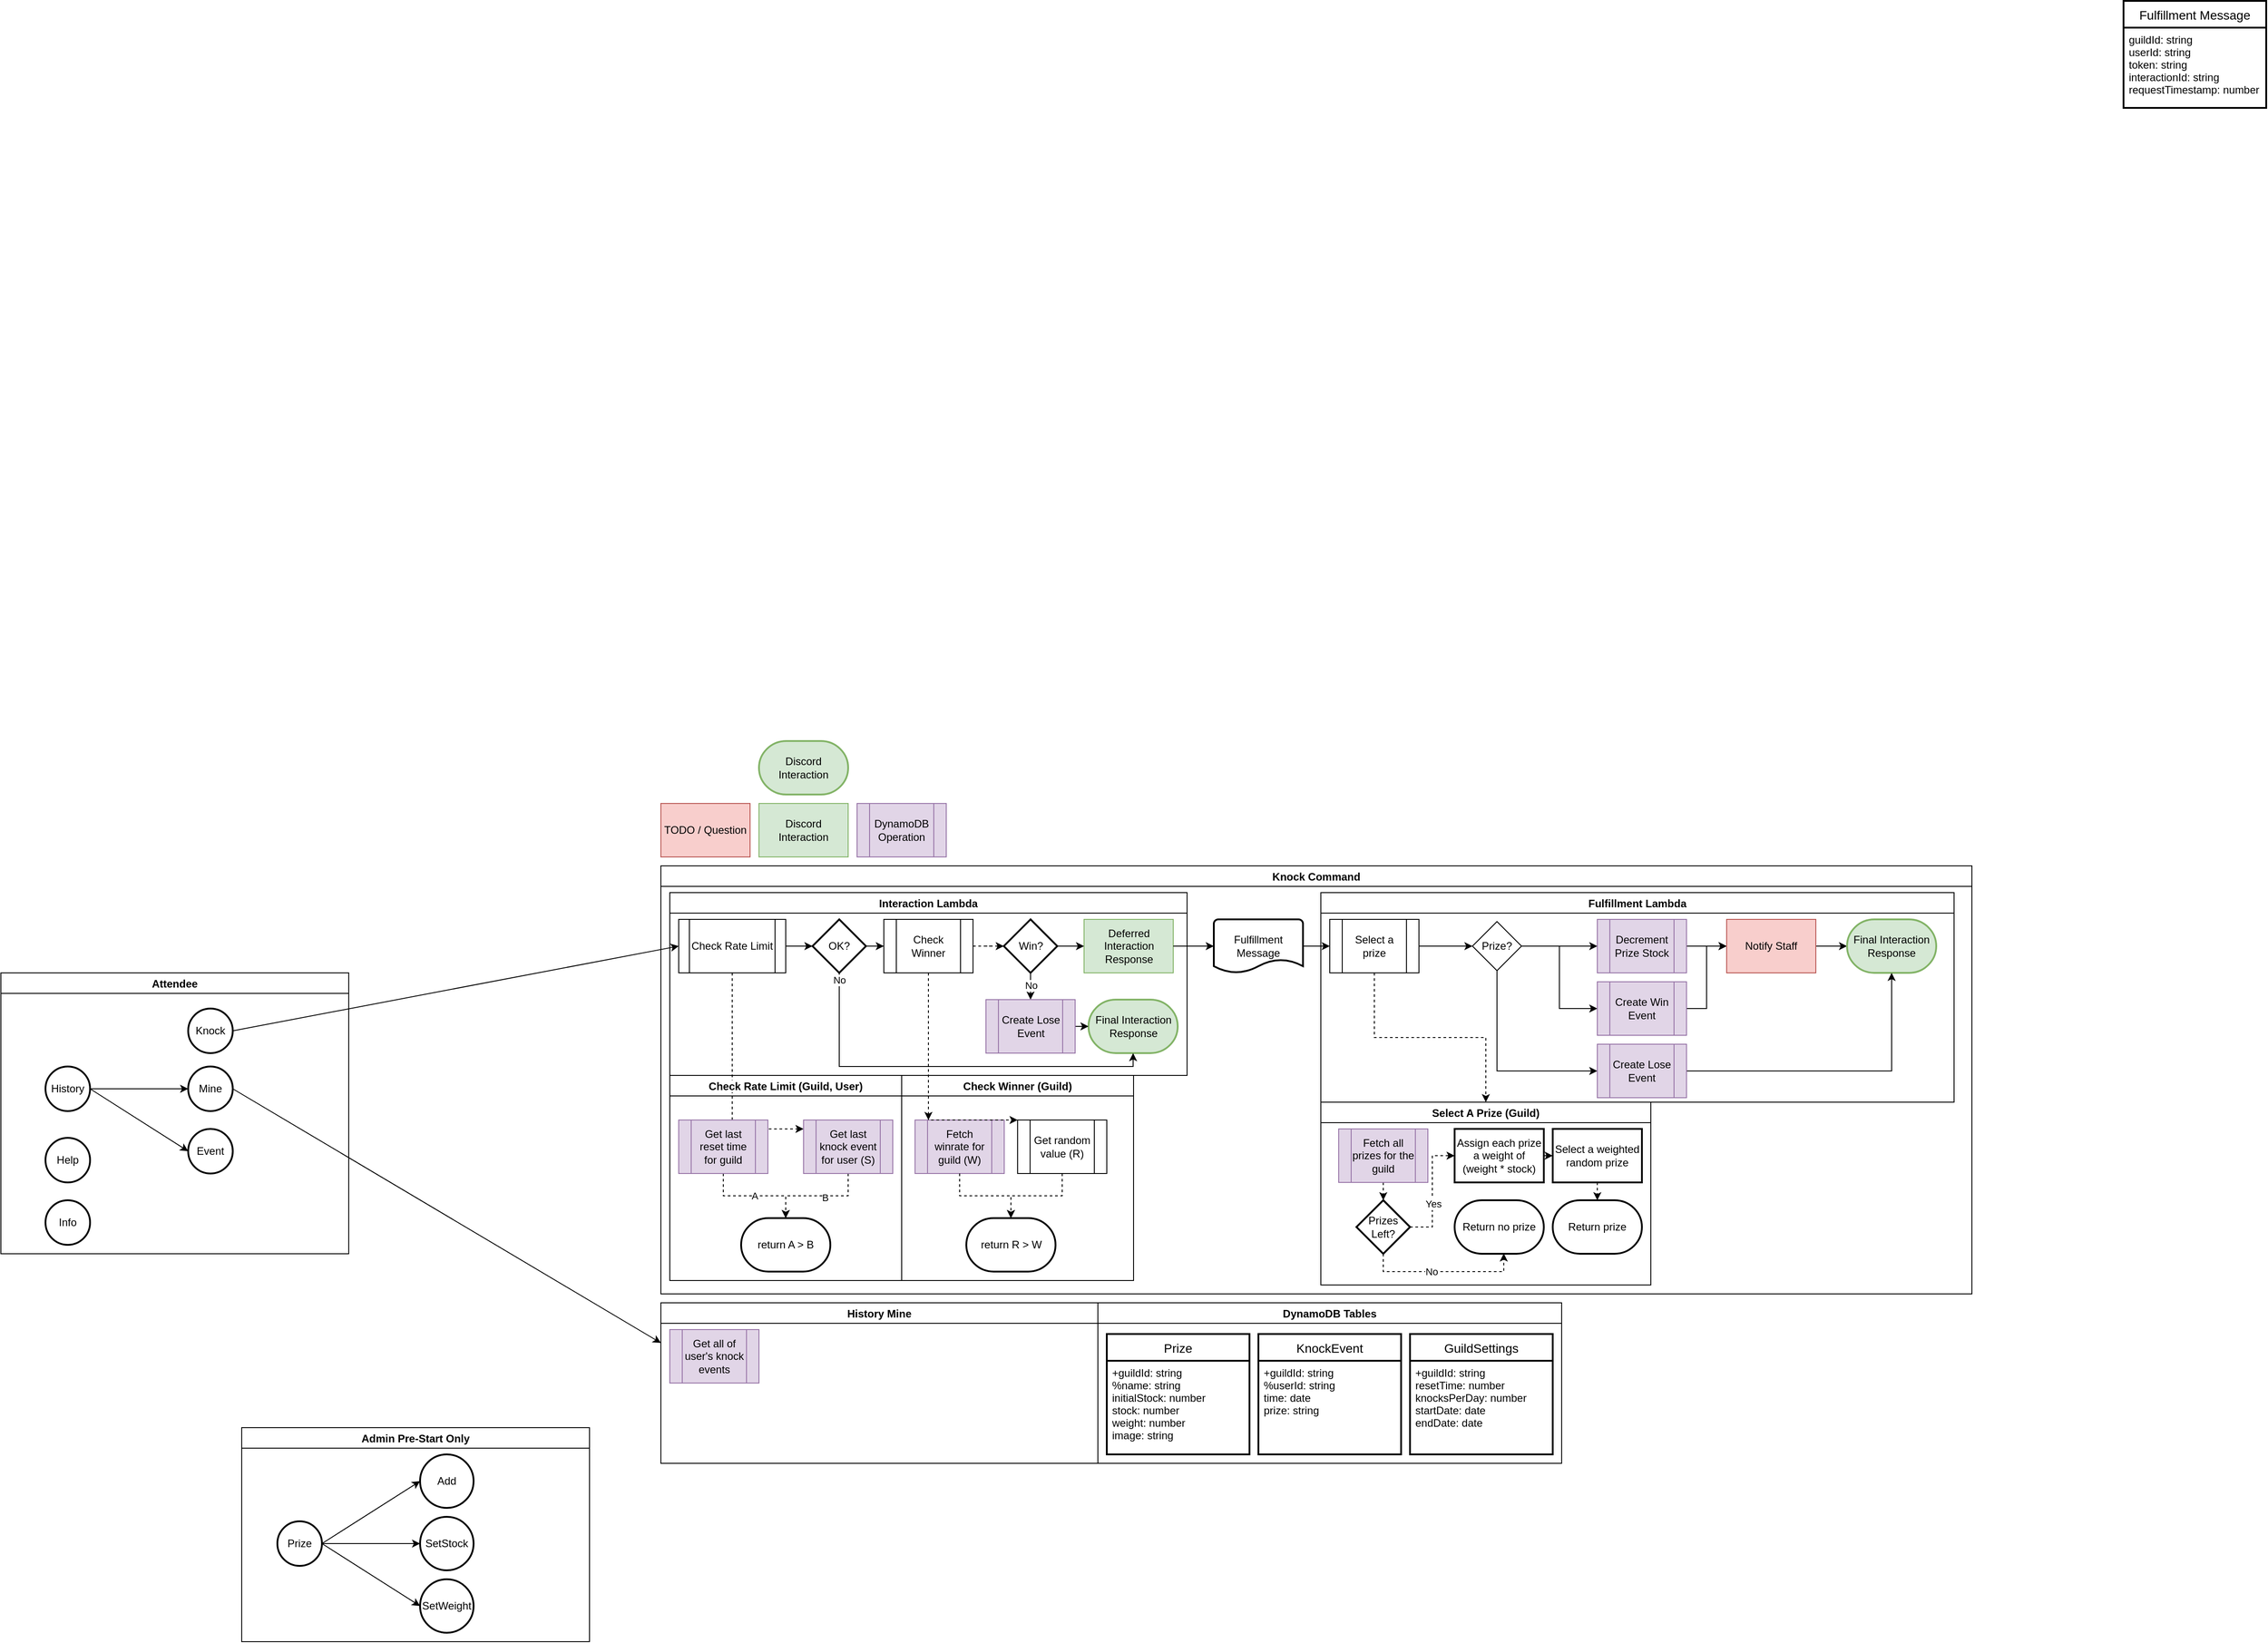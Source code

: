 <mxfile version="15.5.1" type="github">
  <diagram id="L7QY4okVQJp5hipJDfsT" name="Page-1">
    <mxGraphModel dx="3422" dy="1183" grid="1" gridSize="10" guides="1" tooltips="1" connect="1" arrows="1" fold="1" page="0" pageScale="1" pageWidth="850" pageHeight="1100" math="0" shadow="0">
      <root>
        <mxCell id="0" />
        <mxCell id="1" parent="0" />
        <mxCell id="FSJdYfOo43uuLk9ThQoz-45" value="DynamoDB Operation" style="verticalLabelPosition=middle;verticalAlign=middle;html=1;shape=process;whiteSpace=wrap;size=0.14;arcSize=6;labelPosition=center;align=center;fillColor=#e1d5e7;strokeColor=#9673a6;" parent="1" vertex="1">
          <mxGeometry x="-990" y="780" width="100" height="60" as="geometry" />
        </mxCell>
        <mxCell id="FSJdYfOo43uuLk9ThQoz-57" value="Fulfillment Message" style="swimlane;childLayout=stackLayout;horizontal=1;startSize=30;horizontalStack=0;fontSize=14;fontStyle=0;strokeWidth=2;resizeParent=0;resizeLast=1;shadow=0;dashed=0;align=center;" parent="1" vertex="1">
          <mxGeometry x="430" y="-120" width="160" height="120" as="geometry" />
        </mxCell>
        <mxCell id="FSJdYfOo43uuLk9ThQoz-58" value="guildId: string&#xa;userId: string&#xa;token: string&#xa;interactionId: string&#xa;requestTimestamp: number" style="align=left;strokeColor=none;fillColor=none;spacingLeft=4;fontSize=12;verticalAlign=top;resizable=0;rotatable=0;part=1;" parent="FSJdYfOo43uuLk9ThQoz-57" vertex="1">
          <mxGeometry y="30" width="160" height="90" as="geometry" />
        </mxCell>
        <mxCell id="FSJdYfOo43uuLk9ThQoz-123" value="DynamoDB Tables" style="swimlane;rounded=0;sketch=0;" parent="1" vertex="1">
          <mxGeometry x="-720" y="1340" width="520" height="180" as="geometry" />
        </mxCell>
        <mxCell id="FSJdYfOo43uuLk9ThQoz-79" value="Prize" style="swimlane;childLayout=stackLayout;horizontal=1;startSize=30;horizontalStack=0;fontSize=14;fontStyle=0;strokeWidth=2;resizeParent=0;resizeLast=1;shadow=0;dashed=0;align=center;" parent="FSJdYfOo43uuLk9ThQoz-123" vertex="1">
          <mxGeometry x="10" y="35" width="160" height="135" as="geometry" />
        </mxCell>
        <mxCell id="FSJdYfOo43uuLk9ThQoz-80" value="+guildId: string&#xa;%name: string&#xa;initialStock: number&#xa;stock: number&#xa;weight: number&#xa;image: string" style="align=left;strokeColor=none;fillColor=none;spacingLeft=4;fontSize=12;verticalAlign=top;resizable=0;rotatable=0;part=1;" parent="FSJdYfOo43uuLk9ThQoz-79" vertex="1">
          <mxGeometry y="30" width="160" height="105" as="geometry" />
        </mxCell>
        <mxCell id="FSJdYfOo43uuLk9ThQoz-119" value="KnockEvent" style="swimlane;childLayout=stackLayout;horizontal=1;startSize=30;horizontalStack=0;fontSize=14;fontStyle=0;strokeWidth=2;resizeParent=0;resizeLast=1;shadow=0;dashed=0;align=center;" parent="FSJdYfOo43uuLk9ThQoz-123" vertex="1">
          <mxGeometry x="180" y="35" width="160" height="135" as="geometry" />
        </mxCell>
        <mxCell id="FSJdYfOo43uuLk9ThQoz-120" value="+guildId: string&#xa;%userId: string&#xa;time: date&#xa;prize: string&#xa;" style="align=left;strokeColor=none;fillColor=none;spacingLeft=4;fontSize=12;verticalAlign=top;resizable=0;rotatable=0;part=1;" parent="FSJdYfOo43uuLk9ThQoz-119" vertex="1">
          <mxGeometry y="30" width="160" height="105" as="geometry" />
        </mxCell>
        <mxCell id="oSzb1QnaF82HAAy8h1gA-98" value="GuildSettings" style="swimlane;childLayout=stackLayout;horizontal=1;startSize=30;horizontalStack=0;fontSize=14;fontStyle=0;strokeWidth=2;resizeParent=0;resizeLast=1;shadow=0;dashed=0;align=center;" vertex="1" parent="FSJdYfOo43uuLk9ThQoz-123">
          <mxGeometry x="350" y="35" width="160" height="135" as="geometry" />
        </mxCell>
        <mxCell id="oSzb1QnaF82HAAy8h1gA-99" value="+guildId: string&#xa;resetTime: number&#xa;knocksPerDay: number&#xa;startDate: date&#xa;endDate: date" style="align=left;strokeColor=none;fillColor=none;spacingLeft=4;fontSize=12;verticalAlign=top;resizable=0;rotatable=0;part=1;" vertex="1" parent="oSzb1QnaF82HAAy8h1gA-98">
          <mxGeometry y="30" width="160" height="105" as="geometry" />
        </mxCell>
        <mxCell id="FSJdYfOo43uuLk9ThQoz-125" value="Discord Interaction" style="strokeWidth=2;html=1;shape=mxgraph.flowchart.terminator;whiteSpace=wrap;verticalAlign=middle;fillColor=#d5e8d4;strokeColor=#82b366;" parent="1" vertex="1">
          <mxGeometry x="-1100" y="710" width="100" height="60" as="geometry" />
        </mxCell>
        <mxCell id="FSJdYfOo43uuLk9ThQoz-137" value="TODO / Question" style="rounded=0;whiteSpace=wrap;html=1;absoluteArcSize=1;arcSize=14;strokeWidth=1;sketch=0;fillColor=#f8cecc;strokeColor=#b85450;" parent="1" vertex="1">
          <mxGeometry x="-1210" y="780" width="100" height="60" as="geometry" />
        </mxCell>
        <mxCell id="FSJdYfOo43uuLk9ThQoz-141" value="Discord Interaction" style="rounded=0;whiteSpace=wrap;html=1;absoluteArcSize=1;arcSize=14;strokeWidth=1;sketch=0;fillColor=#d5e8d4;strokeColor=#82b366;" parent="1" vertex="1">
          <mxGeometry x="-1100" y="780" width="100" height="60" as="geometry" />
        </mxCell>
        <mxCell id="oSzb1QnaF82HAAy8h1gA-28" style="rounded=0;sketch=0;orthogonalLoop=1;jettySize=auto;html=1;exitX=1;exitY=0.5;exitDx=0;exitDy=0;exitPerimeter=0;entryX=0;entryY=0.5;entryDx=0;entryDy=0;strokeColor=default;" edge="1" parent="1" source="oSzb1QnaF82HAAy8h1gA-6" target="oSzb1QnaF82HAAy8h1gA-12">
          <mxGeometry relative="1" as="geometry" />
        </mxCell>
        <mxCell id="oSzb1QnaF82HAAy8h1gA-84" value="Admin Pre-Start Only" style="swimlane;rounded=0;labelBackgroundColor=default;sketch=0;" vertex="1" parent="1">
          <mxGeometry x="-1680" y="1480" width="390" height="240" as="geometry" />
        </mxCell>
        <mxCell id="oSzb1QnaF82HAAy8h1gA-66" value="Add" style="strokeWidth=2;html=1;shape=mxgraph.flowchart.start_2;whiteSpace=wrap;rounded=0;sketch=0;fillColor=none;" vertex="1" parent="oSzb1QnaF82HAAy8h1gA-84">
          <mxGeometry x="200" y="30" width="60" height="60" as="geometry" />
        </mxCell>
        <mxCell id="oSzb1QnaF82HAAy8h1gA-74" style="edgeStyle=none;rounded=0;sketch=0;orthogonalLoop=1;jettySize=auto;html=1;exitX=1;exitY=0.5;exitDx=0;exitDy=0;exitPerimeter=0;entryX=0;entryY=0.5;entryDx=0;entryDy=0;entryPerimeter=0;strokeColor=default;" edge="1" parent="oSzb1QnaF82HAAy8h1gA-84" source="oSzb1QnaF82HAAy8h1gA-69" target="oSzb1QnaF82HAAy8h1gA-66">
          <mxGeometry relative="1" as="geometry" />
        </mxCell>
        <mxCell id="oSzb1QnaF82HAAy8h1gA-69" value="Prize" style="strokeWidth=2;html=1;shape=mxgraph.flowchart.start_2;whiteSpace=wrap;rounded=0;sketch=0;fillColor=none;" vertex="1" parent="oSzb1QnaF82HAAy8h1gA-84">
          <mxGeometry x="40" y="105" width="50" height="50" as="geometry" />
        </mxCell>
        <mxCell id="oSzb1QnaF82HAAy8h1gA-80" value="SetStock" style="strokeWidth=2;html=1;shape=mxgraph.flowchart.start_2;whiteSpace=wrap;rounded=0;sketch=0;fillColor=none;" vertex="1" parent="oSzb1QnaF82HAAy8h1gA-84">
          <mxGeometry x="200" y="100" width="60" height="60" as="geometry" />
        </mxCell>
        <mxCell id="oSzb1QnaF82HAAy8h1gA-81" style="edgeStyle=none;rounded=0;sketch=0;orthogonalLoop=1;jettySize=auto;html=1;exitX=1;exitY=0.5;exitDx=0;exitDy=0;exitPerimeter=0;entryX=0;entryY=0.5;entryDx=0;entryDy=0;entryPerimeter=0;strokeColor=default;" edge="1" parent="oSzb1QnaF82HAAy8h1gA-84" source="oSzb1QnaF82HAAy8h1gA-69" target="oSzb1QnaF82HAAy8h1gA-80">
          <mxGeometry relative="1" as="geometry" />
        </mxCell>
        <mxCell id="oSzb1QnaF82HAAy8h1gA-82" value="SetWeight" style="strokeWidth=2;html=1;shape=mxgraph.flowchart.start_2;whiteSpace=wrap;rounded=0;sketch=0;fillColor=none;" vertex="1" parent="oSzb1QnaF82HAAy8h1gA-84">
          <mxGeometry x="200" y="170" width="60" height="60" as="geometry" />
        </mxCell>
        <mxCell id="oSzb1QnaF82HAAy8h1gA-83" style="edgeStyle=none;rounded=0;sketch=0;orthogonalLoop=1;jettySize=auto;html=1;exitX=1;exitY=0.5;exitDx=0;exitDy=0;exitPerimeter=0;entryX=0;entryY=0.5;entryDx=0;entryDy=0;entryPerimeter=0;strokeColor=default;" edge="1" parent="oSzb1QnaF82HAAy8h1gA-84" source="oSzb1QnaF82HAAy8h1gA-69" target="oSzb1QnaF82HAAy8h1gA-82">
          <mxGeometry relative="1" as="geometry" />
        </mxCell>
        <mxCell id="oSzb1QnaF82HAAy8h1gA-85" value="Attendee" style="swimlane;rounded=0;labelBackgroundColor=default;sketch=0;" vertex="1" parent="1">
          <mxGeometry x="-1950" y="970" width="390" height="315" as="geometry" />
        </mxCell>
        <mxCell id="oSzb1QnaF82HAAy8h1gA-6" value="Knock" style="strokeWidth=2;html=1;shape=mxgraph.flowchart.start_2;whiteSpace=wrap;rounded=0;sketch=0;fillColor=none;" vertex="1" parent="oSzb1QnaF82HAAy8h1gA-85">
          <mxGeometry x="210" y="40" width="50" height="50" as="geometry" />
        </mxCell>
        <mxCell id="oSzb1QnaF82HAAy8h1gA-89" style="edgeStyle=none;rounded=0;sketch=0;orthogonalLoop=1;jettySize=auto;html=1;exitX=1;exitY=0.5;exitDx=0;exitDy=0;exitPerimeter=0;entryX=0;entryY=0.5;entryDx=0;entryDy=0;entryPerimeter=0;strokeColor=default;" edge="1" parent="oSzb1QnaF82HAAy8h1gA-85" source="oSzb1QnaF82HAAy8h1gA-67" target="oSzb1QnaF82HAAy8h1gA-87">
          <mxGeometry relative="1" as="geometry" />
        </mxCell>
        <mxCell id="oSzb1QnaF82HAAy8h1gA-90" style="edgeStyle=none;rounded=0;sketch=0;orthogonalLoop=1;jettySize=auto;html=1;exitX=1;exitY=0.5;exitDx=0;exitDy=0;exitPerimeter=0;entryX=0;entryY=0.5;entryDx=0;entryDy=0;entryPerimeter=0;strokeColor=default;" edge="1" parent="oSzb1QnaF82HAAy8h1gA-85" source="oSzb1QnaF82HAAy8h1gA-67" target="oSzb1QnaF82HAAy8h1gA-88">
          <mxGeometry relative="1" as="geometry" />
        </mxCell>
        <mxCell id="oSzb1QnaF82HAAy8h1gA-67" value="History" style="strokeWidth=2;html=1;shape=mxgraph.flowchart.start_2;whiteSpace=wrap;rounded=0;sketch=0;fillColor=none;" vertex="1" parent="oSzb1QnaF82HAAy8h1gA-85">
          <mxGeometry x="50" y="105" width="50" height="50" as="geometry" />
        </mxCell>
        <mxCell id="oSzb1QnaF82HAAy8h1gA-68" value="Help" style="strokeWidth=2;html=1;shape=mxgraph.flowchart.start_2;whiteSpace=wrap;rounded=0;sketch=0;fillColor=none;" vertex="1" parent="oSzb1QnaF82HAAy8h1gA-85">
          <mxGeometry x="50" y="185" width="50" height="50" as="geometry" />
        </mxCell>
        <mxCell id="oSzb1QnaF82HAAy8h1gA-86" value="Info" style="strokeWidth=2;html=1;shape=mxgraph.flowchart.start_2;whiteSpace=wrap;rounded=0;sketch=0;fillColor=none;" vertex="1" parent="oSzb1QnaF82HAAy8h1gA-85">
          <mxGeometry x="50" y="255" width="50" height="50" as="geometry" />
        </mxCell>
        <mxCell id="oSzb1QnaF82HAAy8h1gA-87" value="Mine" style="strokeWidth=2;html=1;shape=mxgraph.flowchart.start_2;whiteSpace=wrap;rounded=0;sketch=0;fillColor=none;" vertex="1" parent="oSzb1QnaF82HAAy8h1gA-85">
          <mxGeometry x="210" y="105" width="50" height="50" as="geometry" />
        </mxCell>
        <mxCell id="oSzb1QnaF82HAAy8h1gA-88" value="Event" style="strokeWidth=2;html=1;shape=mxgraph.flowchart.start_2;whiteSpace=wrap;rounded=0;sketch=0;fillColor=none;" vertex="1" parent="oSzb1QnaF82HAAy8h1gA-85">
          <mxGeometry x="210" y="175" width="50" height="50" as="geometry" />
        </mxCell>
        <mxCell id="oSzb1QnaF82HAAy8h1gA-93" value="Knock Command" style="swimlane;rounded=0;labelBackgroundColor=default;sketch=0;" vertex="1" parent="1">
          <mxGeometry x="-1210" y="850" width="1470" height="480" as="geometry" />
        </mxCell>
        <mxCell id="FSJdYfOo43uuLk9ThQoz-47" value="Fulfillment Message" style="strokeWidth=2;html=1;shape=mxgraph.flowchart.document2;whiteSpace=wrap;size=0.25;verticalAlign=middle;" parent="oSzb1QnaF82HAAy8h1gA-93" vertex="1">
          <mxGeometry x="620" y="60" width="100" height="60" as="geometry" />
        </mxCell>
        <mxCell id="FSJdYfOo43uuLk9ThQoz-62" value="Interaction Lambda" style="swimlane;verticalAlign=middle;" parent="oSzb1QnaF82HAAy8h1gA-93" vertex="1">
          <mxGeometry x="10" y="30" width="580" height="205" as="geometry">
            <mxRectangle x="-190" y="10" width="140" height="23" as="alternateBounds" />
          </mxGeometry>
        </mxCell>
        <mxCell id="FSJdYfOo43uuLk9ThQoz-140" value="Deferred Interaction Response" style="rounded=0;whiteSpace=wrap;html=1;absoluteArcSize=1;arcSize=14;strokeWidth=1;sketch=0;fillColor=#d5e8d4;strokeColor=#82b366;" parent="FSJdYfOo43uuLk9ThQoz-62" vertex="1">
          <mxGeometry x="464.5" y="30" width="100" height="60" as="geometry" />
        </mxCell>
        <mxCell id="FSJdYfOo43uuLk9ThQoz-171" style="edgeStyle=orthogonalEdgeStyle;rounded=0;sketch=0;orthogonalLoop=1;jettySize=auto;html=1;exitX=1;exitY=0.5;exitDx=0;exitDy=0;exitPerimeter=0;entryX=0;entryY=0.5;entryDx=0;entryDy=0;" parent="FSJdYfOo43uuLk9ThQoz-62" source="FSJdYfOo43uuLk9ThQoz-15" target="FSJdYfOo43uuLk9ThQoz-140" edge="1">
          <mxGeometry relative="1" as="geometry" />
        </mxCell>
        <mxCell id="FSJdYfOo43uuLk9ThQoz-10" value="Final Interaction Response" style="strokeWidth=2;html=1;shape=mxgraph.flowchart.terminator;whiteSpace=wrap;fillColor=#d5e8d4;strokeColor=#82b366;" parent="FSJdYfOo43uuLk9ThQoz-62" vertex="1">
          <mxGeometry x="469.5" y="120" width="100" height="60" as="geometry" />
        </mxCell>
        <mxCell id="FSJdYfOo43uuLk9ThQoz-215" style="edgeStyle=orthogonalEdgeStyle;rounded=0;sketch=0;orthogonalLoop=1;jettySize=auto;html=1;exitX=1;exitY=0.5;exitDx=0;exitDy=0;dashed=1;" parent="FSJdYfOo43uuLk9ThQoz-62" source="FSJdYfOo43uuLk9ThQoz-185" target="FSJdYfOo43uuLk9ThQoz-15" edge="1">
          <mxGeometry relative="1" as="geometry" />
        </mxCell>
        <mxCell id="FSJdYfOo43uuLk9ThQoz-185" value="Check Winner" style="verticalLabelPosition=middle;verticalAlign=middle;html=1;shape=process;whiteSpace=wrap;size=0.14;arcSize=6;labelPosition=center;align=center;" parent="FSJdYfOo43uuLk9ThQoz-62" vertex="1">
          <mxGeometry x="240" y="30" width="100" height="60" as="geometry" />
        </mxCell>
        <mxCell id="oSzb1QnaF82HAAy8h1gA-9" style="edgeStyle=orthogonalEdgeStyle;curved=0;rounded=1;sketch=0;orthogonalLoop=1;jettySize=auto;html=1;exitX=0.5;exitY=1;exitDx=0;exitDy=0;exitPerimeter=0;entryX=0.5;entryY=0;entryDx=0;entryDy=0;" edge="1" parent="FSJdYfOo43uuLk9ThQoz-62" source="FSJdYfOo43uuLk9ThQoz-15" target="oSzb1QnaF82HAAy8h1gA-8">
          <mxGeometry relative="1" as="geometry">
            <Array as="points">
              <mxPoint x="404.5" y="100" />
              <mxPoint x="404.5" y="100" />
            </Array>
          </mxGeometry>
        </mxCell>
        <mxCell id="oSzb1QnaF82HAAy8h1gA-11" value="No" style="edgeLabel;html=1;align=center;verticalAlign=middle;resizable=0;points=[];" vertex="1" connectable="0" parent="oSzb1QnaF82HAAy8h1gA-9">
          <mxGeometry x="-0.112" relative="1" as="geometry">
            <mxPoint as="offset" />
          </mxGeometry>
        </mxCell>
        <mxCell id="FSJdYfOo43uuLk9ThQoz-15" value="Win?" style="strokeWidth=2;html=1;shape=mxgraph.flowchart.decision;whiteSpace=wrap;" parent="FSJdYfOo43uuLk9ThQoz-62" vertex="1">
          <mxGeometry x="374.5" y="30" width="60" height="60" as="geometry" />
        </mxCell>
        <mxCell id="oSzb1QnaF82HAAy8h1gA-10" style="edgeStyle=orthogonalEdgeStyle;curved=0;rounded=1;sketch=0;orthogonalLoop=1;jettySize=auto;html=1;exitX=1;exitY=0.5;exitDx=0;exitDy=0;entryX=0;entryY=0.5;entryDx=0;entryDy=0;entryPerimeter=0;" edge="1" parent="FSJdYfOo43uuLk9ThQoz-62" source="oSzb1QnaF82HAAy8h1gA-8" target="FSJdYfOo43uuLk9ThQoz-10">
          <mxGeometry relative="1" as="geometry" />
        </mxCell>
        <mxCell id="oSzb1QnaF82HAAy8h1gA-8" value="Create Lose Event" style="verticalLabelPosition=middle;verticalAlign=middle;html=1;shape=process;whiteSpace=wrap;size=0.14;arcSize=6;labelPosition=center;align=center;fillColor=#e1d5e7;strokeColor=#9673a6;" vertex="1" parent="FSJdYfOo43uuLk9ThQoz-62">
          <mxGeometry x="354.5" y="120" width="100" height="60" as="geometry" />
        </mxCell>
        <mxCell id="oSzb1QnaF82HAAy8h1gA-15" style="edgeStyle=orthogonalEdgeStyle;curved=0;rounded=1;sketch=0;orthogonalLoop=1;jettySize=auto;html=1;exitX=1;exitY=0.5;exitDx=0;exitDy=0;entryX=0;entryY=0.5;entryDx=0;entryDy=0;entryPerimeter=0;" edge="1" parent="FSJdYfOo43uuLk9ThQoz-62" source="oSzb1QnaF82HAAy8h1gA-12" target="oSzb1QnaF82HAAy8h1gA-14">
          <mxGeometry relative="1" as="geometry" />
        </mxCell>
        <mxCell id="oSzb1QnaF82HAAy8h1gA-12" value="Check Rate Limit" style="shape=process;whiteSpace=wrap;html=1;backgroundOutline=1;rounded=0;sketch=0;" vertex="1" parent="FSJdYfOo43uuLk9ThQoz-62">
          <mxGeometry x="10" y="30" width="120" height="60" as="geometry" />
        </mxCell>
        <mxCell id="oSzb1QnaF82HAAy8h1gA-17" style="edgeStyle=orthogonalEdgeStyle;rounded=0;sketch=0;orthogonalLoop=1;jettySize=auto;html=1;exitX=0.5;exitY=1;exitDx=0;exitDy=0;exitPerimeter=0;entryX=0.5;entryY=1;entryDx=0;entryDy=0;entryPerimeter=0;" edge="1" parent="FSJdYfOo43uuLk9ThQoz-62" source="oSzb1QnaF82HAAy8h1gA-14" target="FSJdYfOo43uuLk9ThQoz-10">
          <mxGeometry relative="1" as="geometry">
            <Array as="points">
              <mxPoint x="190" y="195" />
              <mxPoint x="519" y="195" />
            </Array>
          </mxGeometry>
        </mxCell>
        <mxCell id="oSzb1QnaF82HAAy8h1gA-18" value="No" style="edgeLabel;html=1;align=center;verticalAlign=middle;resizable=0;points=[];" vertex="1" connectable="0" parent="oSzb1QnaF82HAAy8h1gA-17">
          <mxGeometry x="-0.964" relative="1" as="geometry">
            <mxPoint as="offset" />
          </mxGeometry>
        </mxCell>
        <mxCell id="oSzb1QnaF82HAAy8h1gA-19" style="edgeStyle=orthogonalEdgeStyle;rounded=0;sketch=0;orthogonalLoop=1;jettySize=auto;html=1;exitX=1;exitY=0.5;exitDx=0;exitDy=0;exitPerimeter=0;" edge="1" parent="FSJdYfOo43uuLk9ThQoz-62" source="oSzb1QnaF82HAAy8h1gA-14" target="FSJdYfOo43uuLk9ThQoz-185">
          <mxGeometry relative="1" as="geometry" />
        </mxCell>
        <mxCell id="oSzb1QnaF82HAAy8h1gA-14" value="OK?" style="strokeWidth=2;html=1;shape=mxgraph.flowchart.decision;whiteSpace=wrap;" vertex="1" parent="FSJdYfOo43uuLk9ThQoz-62">
          <mxGeometry x="160" y="30" width="60" height="60" as="geometry" />
        </mxCell>
        <mxCell id="FSJdYfOo43uuLk9ThQoz-63" value="Fulfillment Lambda" style="swimlane;verticalAlign=middle;" parent="oSzb1QnaF82HAAy8h1gA-93" vertex="1">
          <mxGeometry x="740" y="30" width="710" height="235" as="geometry">
            <mxRectangle x="-190" y="620" width="140" height="23" as="alternateBounds" />
          </mxGeometry>
        </mxCell>
        <mxCell id="FSJdYfOo43uuLk9ThQoz-196" style="edgeStyle=orthogonalEdgeStyle;rounded=0;sketch=0;orthogonalLoop=1;jettySize=auto;html=1;exitX=1;exitY=0.5;exitDx=0;exitDy=0;" parent="FSJdYfOo43uuLk9ThQoz-63" source="FSJdYfOo43uuLk9ThQoz-97" target="FSJdYfOo43uuLk9ThQoz-133" edge="1">
          <mxGeometry relative="1" as="geometry" />
        </mxCell>
        <mxCell id="FSJdYfOo43uuLk9ThQoz-97" value="Decrement Prize Stock" style="verticalLabelPosition=middle;verticalAlign=middle;html=1;shape=process;whiteSpace=wrap;size=0.14;arcSize=6;labelPosition=center;align=center;fillColor=#e1d5e7;strokeColor=#9673a6;" parent="FSJdYfOo43uuLk9ThQoz-63" vertex="1">
          <mxGeometry x="310" y="30" width="100" height="60" as="geometry" />
        </mxCell>
        <mxCell id="FSJdYfOo43uuLk9ThQoz-191" style="edgeStyle=orthogonalEdgeStyle;rounded=0;sketch=0;orthogonalLoop=1;jettySize=auto;html=1;exitX=1;exitY=0.5;exitDx=0;exitDy=0;entryX=0;entryY=0.5;entryDx=0;entryDy=0;" parent="FSJdYfOo43uuLk9ThQoz-63" source="FSJdYfOo43uuLk9ThQoz-100" target="FSJdYfOo43uuLk9ThQoz-97" edge="1">
          <mxGeometry relative="1" as="geometry" />
        </mxCell>
        <mxCell id="FSJdYfOo43uuLk9ThQoz-192" style="edgeStyle=orthogonalEdgeStyle;rounded=0;sketch=0;orthogonalLoop=1;jettySize=auto;html=1;exitX=1;exitY=0.5;exitDx=0;exitDy=0;entryX=0;entryY=0.5;entryDx=0;entryDy=0;" parent="FSJdYfOo43uuLk9ThQoz-63" source="FSJdYfOo43uuLk9ThQoz-100" target="FSJdYfOo43uuLk9ThQoz-126" edge="1">
          <mxGeometry relative="1" as="geometry" />
        </mxCell>
        <mxCell id="oSzb1QnaF82HAAy8h1gA-4" style="edgeStyle=orthogonalEdgeStyle;rounded=0;sketch=0;orthogonalLoop=1;jettySize=auto;html=1;exitX=0.5;exitY=1;exitDx=0;exitDy=0;entryX=0;entryY=0.5;entryDx=0;entryDy=0;" edge="1" parent="FSJdYfOo43uuLk9ThQoz-63" source="FSJdYfOo43uuLk9ThQoz-100" target="oSzb1QnaF82HAAy8h1gA-3">
          <mxGeometry relative="1" as="geometry" />
        </mxCell>
        <mxCell id="FSJdYfOo43uuLk9ThQoz-100" value="Prize?" style="rhombus;whiteSpace=wrap;html=1;rounded=0;sketch=0;" parent="FSJdYfOo43uuLk9ThQoz-63" vertex="1">
          <mxGeometry x="170" y="32.5" width="55" height="55" as="geometry" />
        </mxCell>
        <mxCell id="FSJdYfOo43uuLk9ThQoz-190" style="edgeStyle=orthogonalEdgeStyle;rounded=0;sketch=0;orthogonalLoop=1;jettySize=auto;html=1;exitX=1;exitY=0.5;exitDx=0;exitDy=0;entryX=0;entryY=0.5;entryDx=0;entryDy=0;" parent="FSJdYfOo43uuLk9ThQoz-63" source="FSJdYfOo43uuLk9ThQoz-112" target="FSJdYfOo43uuLk9ThQoz-100" edge="1">
          <mxGeometry relative="1" as="geometry" />
        </mxCell>
        <mxCell id="FSJdYfOo43uuLk9ThQoz-112" value="Select a prize" style="verticalLabelPosition=middle;verticalAlign=middle;html=1;shape=process;whiteSpace=wrap;size=0.14;arcSize=6;labelPosition=center;align=center;" parent="FSJdYfOo43uuLk9ThQoz-63" vertex="1">
          <mxGeometry x="10" y="30" width="100" height="60" as="geometry" />
        </mxCell>
        <mxCell id="FSJdYfOo43uuLk9ThQoz-194" style="edgeStyle=orthogonalEdgeStyle;rounded=0;sketch=0;orthogonalLoop=1;jettySize=auto;html=1;exitX=1;exitY=0.5;exitDx=0;exitDy=0;entryX=0;entryY=0.5;entryDx=0;entryDy=0;" parent="FSJdYfOo43uuLk9ThQoz-63" source="FSJdYfOo43uuLk9ThQoz-126" target="FSJdYfOo43uuLk9ThQoz-133" edge="1">
          <mxGeometry relative="1" as="geometry" />
        </mxCell>
        <mxCell id="FSJdYfOo43uuLk9ThQoz-126" value="Create Win Event" style="verticalLabelPosition=middle;verticalAlign=middle;html=1;shape=process;whiteSpace=wrap;size=0.14;arcSize=6;labelPosition=center;align=center;fillColor=#e1d5e7;strokeColor=#9673a6;" parent="FSJdYfOo43uuLk9ThQoz-63" vertex="1">
          <mxGeometry x="310" y="100" width="100" height="60" as="geometry" />
        </mxCell>
        <mxCell id="FSJdYfOo43uuLk9ThQoz-198" style="edgeStyle=orthogonalEdgeStyle;rounded=0;sketch=0;orthogonalLoop=1;jettySize=auto;html=1;exitX=1;exitY=0.5;exitDx=0;exitDy=0;entryX=0;entryY=0.5;entryDx=0;entryDy=0;entryPerimeter=0;" parent="FSJdYfOo43uuLk9ThQoz-63" source="FSJdYfOo43uuLk9ThQoz-133" edge="1">
          <mxGeometry relative="1" as="geometry">
            <mxPoint x="590" y="60" as="targetPoint" />
          </mxGeometry>
        </mxCell>
        <mxCell id="FSJdYfOo43uuLk9ThQoz-133" value="Notify Staff" style="rounded=0;whiteSpace=wrap;html=1;absoluteArcSize=1;arcSize=14;strokeWidth=1;sketch=0;fillColor=#f8cecc;strokeColor=#b85450;" parent="FSJdYfOo43uuLk9ThQoz-63" vertex="1">
          <mxGeometry x="455" y="30" width="100" height="60" as="geometry" />
        </mxCell>
        <mxCell id="FSJdYfOo43uuLk9ThQoz-153" value="Final Interaction Response" style="strokeWidth=2;html=1;shape=mxgraph.flowchart.terminator;whiteSpace=wrap;fillColor=#d5e8d4;strokeColor=#82b366;" parent="FSJdYfOo43uuLk9ThQoz-63" vertex="1">
          <mxGeometry x="590" y="30" width="100" height="60" as="geometry" />
        </mxCell>
        <mxCell id="oSzb1QnaF82HAAy8h1gA-5" style="edgeStyle=orthogonalEdgeStyle;rounded=0;sketch=0;orthogonalLoop=1;jettySize=auto;html=1;exitX=1;exitY=0.5;exitDx=0;exitDy=0;entryX=0.5;entryY=1;entryDx=0;entryDy=0;entryPerimeter=0;" edge="1" parent="FSJdYfOo43uuLk9ThQoz-63" source="oSzb1QnaF82HAAy8h1gA-3" target="FSJdYfOo43uuLk9ThQoz-153">
          <mxGeometry relative="1" as="geometry" />
        </mxCell>
        <mxCell id="oSzb1QnaF82HAAy8h1gA-3" value="Create Lose Event" style="verticalLabelPosition=middle;verticalAlign=middle;html=1;shape=process;whiteSpace=wrap;size=0.14;arcSize=6;labelPosition=center;align=center;fillColor=#e1d5e7;strokeColor=#9673a6;" vertex="1" parent="FSJdYfOo43uuLk9ThQoz-63">
          <mxGeometry x="310" y="170" width="100" height="60" as="geometry" />
        </mxCell>
        <mxCell id="FSJdYfOo43uuLk9ThQoz-199" style="edgeStyle=orthogonalEdgeStyle;rounded=0;sketch=0;orthogonalLoop=1;jettySize=auto;html=1;exitX=1;exitY=0.5;exitDx=0;exitDy=0;exitPerimeter=0;" parent="oSzb1QnaF82HAAy8h1gA-93" source="FSJdYfOo43uuLk9ThQoz-47" target="FSJdYfOo43uuLk9ThQoz-112" edge="1">
          <mxGeometry relative="1" as="geometry" />
        </mxCell>
        <mxCell id="FSJdYfOo43uuLk9ThQoz-173" style="edgeStyle=orthogonalEdgeStyle;rounded=0;sketch=0;orthogonalLoop=1;jettySize=auto;html=1;exitX=1;exitY=0.5;exitDx=0;exitDy=0;entryX=0;entryY=0.5;entryDx=0;entryDy=0;entryPerimeter=0;" parent="oSzb1QnaF82HAAy8h1gA-93" source="FSJdYfOo43uuLk9ThQoz-140" target="FSJdYfOo43uuLk9ThQoz-47" edge="1">
          <mxGeometry relative="1" as="geometry" />
        </mxCell>
        <mxCell id="FSJdYfOo43uuLk9ThQoz-219" value="Check Winner (Guild)" style="swimlane;rounded=0;sketch=0;strokeWidth=1;fillColor=none;" parent="oSzb1QnaF82HAAy8h1gA-93" vertex="1">
          <mxGeometry x="270" y="235" width="260" height="230" as="geometry" />
        </mxCell>
        <mxCell id="FSJdYfOo43uuLk9ThQoz-37" value="return R &amp;gt; W" style="strokeWidth=2;html=1;shape=mxgraph.flowchart.terminator;whiteSpace=wrap;verticalAlign=middle;" parent="FSJdYfOo43uuLk9ThQoz-219" vertex="1">
          <mxGeometry x="72.5" y="160" width="100" height="60" as="geometry" />
        </mxCell>
        <mxCell id="FSJdYfOo43uuLk9ThQoz-186" value="Fetch winrate for guild (W)" style="verticalLabelPosition=middle;verticalAlign=middle;html=1;shape=process;whiteSpace=wrap;size=0.14;arcSize=6;labelPosition=center;align=center;fillColor=#e1d5e7;strokeColor=#9673a6;" parent="FSJdYfOo43uuLk9ThQoz-219" vertex="1">
          <mxGeometry x="15" y="50" width="100" height="60" as="geometry" />
        </mxCell>
        <mxCell id="FSJdYfOo43uuLk9ThQoz-213" style="edgeStyle=orthogonalEdgeStyle;rounded=0;sketch=0;orthogonalLoop=1;jettySize=auto;html=1;exitX=0.5;exitY=1;exitDx=0;exitDy=0;entryX=0.5;entryY=0;entryDx=0;entryDy=0;entryPerimeter=0;dashed=1;" parent="FSJdYfOo43uuLk9ThQoz-219" source="FSJdYfOo43uuLk9ThQoz-187" target="FSJdYfOo43uuLk9ThQoz-37" edge="1">
          <mxGeometry relative="1" as="geometry" />
        </mxCell>
        <mxCell id="FSJdYfOo43uuLk9ThQoz-187" value="Get random value (R)" style="verticalLabelPosition=middle;verticalAlign=middle;html=1;shape=process;whiteSpace=wrap;size=0.14;arcSize=6;labelPosition=center;align=center;" parent="FSJdYfOo43uuLk9ThQoz-219" vertex="1">
          <mxGeometry x="130" y="50" width="100" height="60" as="geometry" />
        </mxCell>
        <mxCell id="FSJdYfOo43uuLk9ThQoz-189" style="edgeStyle=orthogonalEdgeStyle;rounded=0;sketch=0;orthogonalLoop=1;jettySize=auto;html=1;exitX=0.5;exitY=1;exitDx=0;exitDy=0;entryX=0.5;entryY=0;entryDx=0;entryDy=0;entryPerimeter=0;dashed=1;" parent="FSJdYfOo43uuLk9ThQoz-219" source="FSJdYfOo43uuLk9ThQoz-186" target="FSJdYfOo43uuLk9ThQoz-37" edge="1">
          <mxGeometry relative="1" as="geometry" />
        </mxCell>
        <mxCell id="FSJdYfOo43uuLk9ThQoz-221" value="Select A Prize (Guild)" style="swimlane;rounded=0;sketch=0;strokeWidth=1;fillColor=none;" parent="oSzb1QnaF82HAAy8h1gA-93" vertex="1">
          <mxGeometry x="740" y="265" width="370" height="205" as="geometry" />
        </mxCell>
        <mxCell id="oSzb1QnaF82HAAy8h1gA-60" style="edgeStyle=orthogonalEdgeStyle;rounded=0;sketch=0;orthogonalLoop=1;jettySize=auto;html=1;exitX=1;exitY=0.5;exitDx=0;exitDy=0;entryX=0;entryY=0.5;entryDx=0;entryDy=0;dashed=1;" edge="1" parent="FSJdYfOo43uuLk9ThQoz-221" source="FSJdYfOo43uuLk9ThQoz-82" target="FSJdYfOo43uuLk9ThQoz-84">
          <mxGeometry relative="1" as="geometry" />
        </mxCell>
        <mxCell id="FSJdYfOo43uuLk9ThQoz-82" value="Assign each prize a weight of (weight * stock)" style="rounded=0;whiteSpace=wrap;html=1;absoluteArcSize=1;arcSize=14;strokeWidth=2;sketch=0;" parent="FSJdYfOo43uuLk9ThQoz-221" vertex="1">
          <mxGeometry x="150" y="30" width="100" height="60" as="geometry" />
        </mxCell>
        <mxCell id="FSJdYfOo43uuLk9ThQoz-86" value="Prizes Left?" style="strokeWidth=2;html=1;shape=mxgraph.flowchart.decision;whiteSpace=wrap;rounded=0;sketch=0;" parent="FSJdYfOo43uuLk9ThQoz-221" vertex="1">
          <mxGeometry x="40" y="110" width="60" height="60" as="geometry" />
        </mxCell>
        <mxCell id="FSJdYfOo43uuLk9ThQoz-205" style="edgeStyle=orthogonalEdgeStyle;rounded=0;sketch=0;orthogonalLoop=1;jettySize=auto;html=1;exitX=0.5;exitY=1;exitDx=0;exitDy=0;entryX=0.5;entryY=0;entryDx=0;entryDy=0;entryPerimeter=0;dashed=1;" parent="FSJdYfOo43uuLk9ThQoz-221" source="FSJdYfOo43uuLk9ThQoz-77" target="FSJdYfOo43uuLk9ThQoz-86" edge="1">
          <mxGeometry relative="1" as="geometry" />
        </mxCell>
        <mxCell id="FSJdYfOo43uuLk9ThQoz-77" value="Fetch all prizes for the guild" style="verticalLabelPosition=middle;verticalAlign=middle;html=1;shape=process;whiteSpace=wrap;size=0.14;arcSize=6;labelPosition=center;align=center;fillColor=#e1d5e7;strokeColor=#9673a6;" parent="FSJdYfOo43uuLk9ThQoz-221" vertex="1">
          <mxGeometry x="20" y="30" width="100" height="60" as="geometry" />
        </mxCell>
        <mxCell id="oSzb1QnaF82HAAy8h1gA-63" style="edgeStyle=orthogonalEdgeStyle;rounded=0;sketch=0;orthogonalLoop=1;jettySize=auto;html=1;exitX=0.5;exitY=1;exitDx=0;exitDy=0;entryX=0.5;entryY=0;entryDx=0;entryDy=0;entryPerimeter=0;dashed=1;" edge="1" parent="FSJdYfOo43uuLk9ThQoz-221" source="FSJdYfOo43uuLk9ThQoz-84" target="oSzb1QnaF82HAAy8h1gA-62">
          <mxGeometry relative="1" as="geometry" />
        </mxCell>
        <mxCell id="FSJdYfOo43uuLk9ThQoz-84" value="Select a weighted random prize" style="rounded=0;whiteSpace=wrap;html=1;absoluteArcSize=1;arcSize=14;strokeWidth=2;sketch=0;" parent="FSJdYfOo43uuLk9ThQoz-221" vertex="1">
          <mxGeometry x="260" y="30" width="100" height="60" as="geometry" />
        </mxCell>
        <mxCell id="oSzb1QnaF82HAAy8h1gA-56" style="edgeStyle=orthogonalEdgeStyle;rounded=0;sketch=0;orthogonalLoop=1;jettySize=auto;html=1;exitX=1;exitY=0.5;exitDx=0;exitDy=0;exitPerimeter=0;entryX=0;entryY=0.5;entryDx=0;entryDy=0;dashed=1;" edge="1" parent="FSJdYfOo43uuLk9ThQoz-221" source="FSJdYfOo43uuLk9ThQoz-208" target="FSJdYfOo43uuLk9ThQoz-82">
          <mxGeometry relative="1" as="geometry" />
        </mxCell>
        <mxCell id="oSzb1QnaF82HAAy8h1gA-57" value="Yes" style="edgeLabel;html=1;align=center;verticalAlign=middle;resizable=0;points=[];" vertex="1" connectable="0" parent="oSzb1QnaF82HAAy8h1gA-56">
          <mxGeometry x="-0.212" y="-1" relative="1" as="geometry">
            <mxPoint as="offset" />
          </mxGeometry>
        </mxCell>
        <mxCell id="oSzb1QnaF82HAAy8h1gA-64" style="edgeStyle=orthogonalEdgeStyle;rounded=0;sketch=0;orthogonalLoop=1;jettySize=auto;html=1;exitX=0.5;exitY=1;exitDx=0;exitDy=0;exitPerimeter=0;entryX=0.551;entryY=0.994;entryDx=0;entryDy=0;entryPerimeter=0;dashed=1;" edge="1" parent="FSJdYfOo43uuLk9ThQoz-221" source="FSJdYfOo43uuLk9ThQoz-208" target="FSJdYfOo43uuLk9ThQoz-91">
          <mxGeometry relative="1" as="geometry" />
        </mxCell>
        <mxCell id="oSzb1QnaF82HAAy8h1gA-65" value="No" style="edgeLabel;html=1;align=center;verticalAlign=middle;resizable=0;points=[];" vertex="1" connectable="0" parent="oSzb1QnaF82HAAy8h1gA-64">
          <mxGeometry x="-0.165" relative="1" as="geometry">
            <mxPoint as="offset" />
          </mxGeometry>
        </mxCell>
        <mxCell id="FSJdYfOo43uuLk9ThQoz-208" value="Prizes Left?" style="strokeWidth=2;html=1;shape=mxgraph.flowchart.decision;whiteSpace=wrap;rounded=0;sketch=0;" parent="FSJdYfOo43uuLk9ThQoz-221" vertex="1">
          <mxGeometry x="40" y="110" width="60" height="60" as="geometry" />
        </mxCell>
        <mxCell id="FSJdYfOo43uuLk9ThQoz-91" value="Return no prize" style="strokeWidth=2;html=1;shape=mxgraph.flowchart.terminator;whiteSpace=wrap;rounded=0;sketch=0;" parent="FSJdYfOo43uuLk9ThQoz-221" vertex="1">
          <mxGeometry x="150" y="110.0" width="100" height="60" as="geometry" />
        </mxCell>
        <mxCell id="oSzb1QnaF82HAAy8h1gA-62" value="Return prize" style="strokeWidth=2;html=1;shape=mxgraph.flowchart.terminator;whiteSpace=wrap;rounded=0;sketch=0;flipH=1;" vertex="1" parent="FSJdYfOo43uuLk9ThQoz-221">
          <mxGeometry x="260" y="110.0" width="100" height="60" as="geometry" />
        </mxCell>
        <mxCell id="FSJdYfOo43uuLk9ThQoz-222" style="edgeStyle=orthogonalEdgeStyle;rounded=0;sketch=0;orthogonalLoop=1;jettySize=auto;html=1;exitX=0.5;exitY=1;exitDx=0;exitDy=0;dashed=1;" parent="oSzb1QnaF82HAAy8h1gA-93" source="FSJdYfOo43uuLk9ThQoz-112" target="FSJdYfOo43uuLk9ThQoz-221" edge="1">
          <mxGeometry relative="1" as="geometry" />
        </mxCell>
        <mxCell id="oSzb1QnaF82HAAy8h1gA-51" style="edgeStyle=orthogonalEdgeStyle;rounded=0;sketch=0;orthogonalLoop=1;jettySize=auto;html=1;exitX=0.5;exitY=1;exitDx=0;exitDy=0;dashed=1;" edge="1" parent="oSzb1QnaF82HAAy8h1gA-93" source="FSJdYfOo43uuLk9ThQoz-185" target="FSJdYfOo43uuLk9ThQoz-186">
          <mxGeometry relative="1" as="geometry">
            <Array as="points">
              <mxPoint x="330" y="285" />
              <mxPoint x="375" y="285" />
            </Array>
          </mxGeometry>
        </mxCell>
        <mxCell id="oSzb1QnaF82HAAy8h1gA-52" style="edgeStyle=orthogonalEdgeStyle;rounded=0;sketch=0;orthogonalLoop=1;jettySize=auto;html=1;exitX=0.5;exitY=1;exitDx=0;exitDy=0;dashed=1;" edge="1" parent="oSzb1QnaF82HAAy8h1gA-93" source="FSJdYfOo43uuLk9ThQoz-185" target="FSJdYfOo43uuLk9ThQoz-187">
          <mxGeometry relative="1" as="geometry">
            <Array as="points">
              <mxPoint x="330" y="285" />
              <mxPoint x="490" y="285" />
            </Array>
          </mxGeometry>
        </mxCell>
        <mxCell id="oSzb1QnaF82HAAy8h1gA-54" style="edgeStyle=orthogonalEdgeStyle;rounded=0;sketch=0;orthogonalLoop=1;jettySize=auto;html=1;exitX=0.5;exitY=1;exitDx=0;exitDy=0;dashed=1;" edge="1" parent="oSzb1QnaF82HAAy8h1gA-93" source="oSzb1QnaF82HAAy8h1gA-12">
          <mxGeometry relative="1" as="geometry">
            <mxPoint x="110" y="305" as="targetPoint" />
            <Array as="points">
              <mxPoint x="110" y="305" />
            </Array>
          </mxGeometry>
        </mxCell>
        <mxCell id="oSzb1QnaF82HAAy8h1gA-55" style="edgeStyle=orthogonalEdgeStyle;rounded=0;sketch=0;orthogonalLoop=1;jettySize=auto;html=1;exitX=0.5;exitY=1;exitDx=0;exitDy=0;dashed=1;" edge="1" parent="oSzb1QnaF82HAAy8h1gA-93" source="oSzb1QnaF82HAAy8h1gA-12" target="oSzb1QnaF82HAAy8h1gA-31">
          <mxGeometry relative="1" as="geometry">
            <Array as="points">
              <mxPoint x="110" y="295" />
              <mxPoint x="240" y="295" />
            </Array>
          </mxGeometry>
        </mxCell>
        <mxCell id="oSzb1QnaF82HAAy8h1gA-21" value="Check Rate Limit (Guild, User)" style="swimlane;rounded=0;sketch=0;strokeWidth=1;fillColor=none;labelBackgroundColor=default;" vertex="1" parent="oSzb1QnaF82HAAy8h1gA-93">
          <mxGeometry x="10" y="235" width="260" height="230" as="geometry" />
        </mxCell>
        <mxCell id="oSzb1QnaF82HAAy8h1gA-24" style="edgeStyle=orthogonalEdgeStyle;rounded=0;sketch=0;orthogonalLoop=1;jettySize=auto;html=1;exitX=0.5;exitY=1;exitDx=0;exitDy=0;entryX=0.5;entryY=0;entryDx=0;entryDy=0;entryPerimeter=0;dashed=1;" edge="1" parent="oSzb1QnaF82HAAy8h1gA-21" target="oSzb1QnaF82HAAy8h1gA-22">
          <mxGeometry relative="1" as="geometry">
            <mxPoint x="180" y="110" as="sourcePoint" />
          </mxGeometry>
        </mxCell>
        <mxCell id="oSzb1QnaF82HAAy8h1gA-26" style="edgeStyle=orthogonalEdgeStyle;rounded=0;sketch=0;orthogonalLoop=1;jettySize=auto;html=1;exitX=0.5;exitY=1;exitDx=0;exitDy=0;entryX=0.5;entryY=0;entryDx=0;entryDy=0;entryPerimeter=0;dashed=1;" edge="1" parent="oSzb1QnaF82HAAy8h1gA-21" target="oSzb1QnaF82HAAy8h1gA-22">
          <mxGeometry relative="1" as="geometry">
            <mxPoint x="65" y="110" as="sourcePoint" />
          </mxGeometry>
        </mxCell>
        <mxCell id="oSzb1QnaF82HAAy8h1gA-47" value="A" style="edgeStyle=orthogonalEdgeStyle;rounded=0;sketch=0;orthogonalLoop=1;jettySize=auto;html=1;exitX=0.5;exitY=1;exitDx=0;exitDy=0;dashed=1;" edge="1" parent="oSzb1QnaF82HAAy8h1gA-21" source="oSzb1QnaF82HAAy8h1gA-30" target="oSzb1QnaF82HAAy8h1gA-46">
          <mxGeometry relative="1" as="geometry" />
        </mxCell>
        <mxCell id="oSzb1QnaF82HAAy8h1gA-30" value="Get last reset time for guild" style="verticalLabelPosition=middle;verticalAlign=middle;html=1;shape=process;whiteSpace=wrap;size=0.14;arcSize=6;labelPosition=center;align=center;fillColor=#e1d5e7;strokeColor=#9673a6;" vertex="1" parent="oSzb1QnaF82HAAy8h1gA-21">
          <mxGeometry x="10" y="50" width="100" height="60" as="geometry" />
        </mxCell>
        <mxCell id="oSzb1QnaF82HAAy8h1gA-48" style="edgeStyle=orthogonalEdgeStyle;rounded=0;sketch=0;orthogonalLoop=1;jettySize=auto;html=1;exitX=0.5;exitY=1;exitDx=0;exitDy=0;entryX=0.5;entryY=0;entryDx=0;entryDy=0;entryPerimeter=0;dashed=1;" edge="1" parent="oSzb1QnaF82HAAy8h1gA-21" source="oSzb1QnaF82HAAy8h1gA-31" target="oSzb1QnaF82HAAy8h1gA-46">
          <mxGeometry relative="1" as="geometry" />
        </mxCell>
        <mxCell id="oSzb1QnaF82HAAy8h1gA-49" value="B" style="edgeLabel;html=1;align=center;verticalAlign=middle;resizable=0;points=[];" vertex="1" connectable="0" parent="oSzb1QnaF82HAAy8h1gA-48">
          <mxGeometry x="-0.138" y="2" relative="1" as="geometry">
            <mxPoint as="offset" />
          </mxGeometry>
        </mxCell>
        <mxCell id="oSzb1QnaF82HAAy8h1gA-31" value="Get last knock event for user (S)" style="verticalLabelPosition=middle;verticalAlign=middle;html=1;shape=process;whiteSpace=wrap;size=0.14;arcSize=6;labelPosition=center;align=center;fillColor=#e1d5e7;strokeColor=#9673a6;" vertex="1" parent="oSzb1QnaF82HAAy8h1gA-21">
          <mxGeometry x="150" y="50" width="100" height="60" as="geometry" />
        </mxCell>
        <mxCell id="oSzb1QnaF82HAAy8h1gA-46" value="return A &amp;gt; B" style="strokeWidth=2;html=1;shape=mxgraph.flowchart.terminator;whiteSpace=wrap;verticalAlign=middle;" vertex="1" parent="oSzb1QnaF82HAAy8h1gA-21">
          <mxGeometry x="80" y="160" width="100" height="60" as="geometry" />
        </mxCell>
        <mxCell id="oSzb1QnaF82HAAy8h1gA-94" value="History Mine" style="swimlane;rounded=0;labelBackgroundColor=default;sketch=0;" vertex="1" parent="1">
          <mxGeometry x="-1210" y="1340" width="490" height="180" as="geometry" />
        </mxCell>
        <mxCell id="oSzb1QnaF82HAAy8h1gA-95" value="Get all of user&#39;s knock events" style="verticalLabelPosition=middle;verticalAlign=middle;html=1;shape=process;whiteSpace=wrap;size=0.14;arcSize=6;labelPosition=center;align=center;fillColor=#e1d5e7;strokeColor=#9673a6;" vertex="1" parent="oSzb1QnaF82HAAy8h1gA-94">
          <mxGeometry x="10" y="30" width="100" height="60" as="geometry" />
        </mxCell>
        <mxCell id="oSzb1QnaF82HAAy8h1gA-97" style="rounded=0;sketch=0;orthogonalLoop=1;jettySize=auto;html=1;exitX=1;exitY=0.5;exitDx=0;exitDy=0;exitPerimeter=0;entryX=0;entryY=0.25;entryDx=0;entryDy=0;strokeColor=default;" edge="1" parent="1" source="oSzb1QnaF82HAAy8h1gA-87" target="oSzb1QnaF82HAAy8h1gA-94">
          <mxGeometry relative="1" as="geometry" />
        </mxCell>
      </root>
    </mxGraphModel>
  </diagram>
</mxfile>
